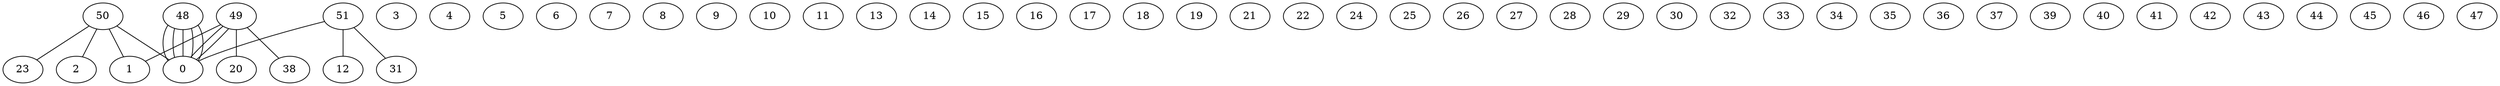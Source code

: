 graph G {
0;
1;
2;
3;
4;
5;
6;
7;
8;
9;
10;
11;
12;
13;
14;
15;
16;
17;
18;
19;
20;
21;
22;
23;
24;
25;
26;
27;
28;
29;
30;
31;
32;
33;
34;
35;
36;
37;
38;
39;
40;
41;
42;
43;
44;
45;
46;
47;
48;
49;
50;
51;
51--12 ;
51--31 ;
51--0 ;
50--23 ;
50--2 ;
50--1 ;
50--0 ;
49--38 ;
49--20 ;
49--1 ;
49--0 ;
49--0 ;
48--0 ;
48--0 ;
48--0 ;
48--0 ;
48--0 ;
}
